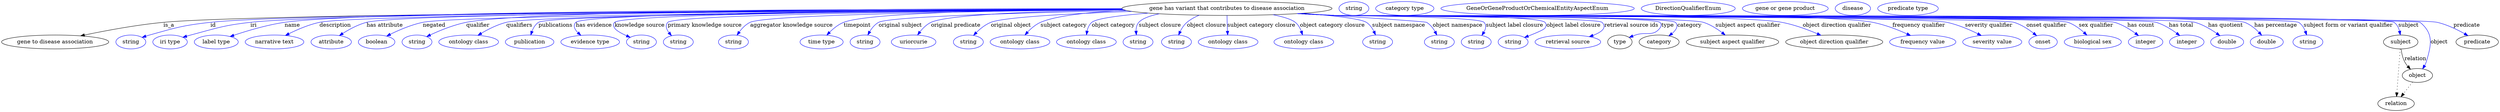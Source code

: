 digraph {
	graph [bb="0,0,6425.4,283"];
	node [label="\N"];
	"gene has variant that contributes to disease association"	[height=0.5,
		label="gene has variant that contributes to disease association",
		pos="3152.8,265",
		width=7.5104];
	"gene to disease association"	[height=0.5,
		pos="137.79,178",
		width=3.8274];
	"gene has variant that contributes to disease association" -> "gene to disease association"	[label=is_a,
		lp="429.79,221.5",
		pos="e,203.08,193.9 2883.9,263.09 2242.1,260.55 656.31,252.01 415.79,229 346.48,222.37 268.54,207.72 212.86,195.98"];
	id	[color=blue,
		height=0.5,
		label=string,
		pos="331.79,178",
		width=1.0652];
	"gene has variant that contributes to disease association" -> id	[color=blue,
		label=id,
		lp="543.79,221.5",
		pos="e,360.78,189.97 2883.4,263.36 2262.2,261.44 764.8,254.25 536.79,229 465.92,221.15 448.43,215.28 379.79,196 376.68,195.13 373.48,\
194.16 370.29,193.14",
		style=solid];
	iri	[color=blue,
		height=0.5,
		label="iri type",
		pos="432.79,178",
		width=1.2277];
	"gene has variant that contributes to disease association" -> iri	[color=blue,
		label=iri,
		lp="647.79,221.5",
		pos="e,465.72,190.12 2883.4,263.25 2280.4,261.14 857.49,253.6 639.79,229 570.23,221.14 553.42,214.05 485.79,196 482.42,195.1 478.94,194.12 \
475.46,193.09",
		style=solid];
	name	[color=blue,
		height=0.5,
		label="label type",
		pos="551.79,178",
		width=1.5707];
	"gene has variant that contributes to disease association" -> name	[color=blue,
		label=name,
		lp="747.79,221.5",
		pos="e,587.25,192.05 2882.6,264.09 2294.8,263.71 935.76,259.5 727.79,229 682.25,222.32 631.89,207.19 596.74,195.31",
		style=solid];
	description	[color=blue,
		height=0.5,
		label="narrative text",
		pos="701.79,178",
		width=2.0943];
	"gene has variant that contributes to disease association" -> description	[color=blue,
		label=description,
		lp="857.29,221.5",
		pos="e,729.57,194.8 2884.2,262.8 2291.5,259.76 916.11,250.43 816.79,229 789.42,223.09 760.52,210.5 738.54,199.43",
		style=solid];
	"has attribute"	[color=blue,
		height=0.5,
		label=attribute,
		pos="846.79,178",
		width=1.4443];
	"gene has variant that contributes to disease association" -> "has attribute"	[color=blue,
		label="has attribute",
		lp="984.79,221.5",
		pos="e,867.94,194.54 2883.6,263.2 2313.8,261.04 1030.1,253.48 937.79,229 915.83,223.18 893.43,210.97 876.36,200.08",
		style=solid];
	negated	[color=blue,
		height=0.5,
		label=boolean,
		pos="963.79,178",
		width=1.2999];
	"gene has variant that contributes to disease association" -> negated	[color=blue,
		label=negated,
		lp="1110.8,221.5",
		pos="e,989.55,193.34 2885.5,262.19 2345.5,258.16 1168.3,247.34 1081.8,229 1052.5,222.8 1021.4,209.31 998.53,197.91",
		style=solid];
	qualifier	[color=blue,
		height=0.5,
		label=string,
		pos="1066.8,178",
		width=1.0652];
	"gene has variant that contributes to disease association" -> qualifier	[color=blue,
		label=qualifier,
		lp="1223.8,221.5",
		pos="e,1091.8,191.93 2882.1,264.51 2383.1,264.65 1354.5,260.99 1193.8,229 1161,222.48 1125.8,207.97 1100.8,196.26",
		style=solid];
	qualifiers	[color=blue,
		height=0.5,
		label="ontology class",
		pos="1199.8,178",
		width=2.1304];
	"gene has variant that contributes to disease association" -> qualifiers	[color=blue,
		label=qualifiers,
		lp="1330.3,221.5",
		pos="e,1223.7,195.25 2885.6,262.15 2390.1,258.28 1372.2,248.05 1296.8,229 1274.1,223.27 1250.7,211.44 1232.6,200.72",
		style=solid];
	publications	[color=blue,
		height=0.5,
		label=publication,
		pos="1356.8,178",
		width=1.7332];
	"gene has variant that contributes to disease association" -> publications	[color=blue,
		label=publications,
		lp="1423.8,221.5",
		pos="e,1359.8,195.98 2884.9,262.35 2397,258.85 1410.8,249.28 1379.8,229 1371.7,223.68 1366.4,214.69 1362.9,205.79",
		style=solid];
	"has evidence"	[color=blue,
		height=0.5,
		label="evidence type",
		pos="1512.8,178",
		width=2.0943];
	"gene has variant that contributes to disease association" -> "has evidence"	[color=blue,
		label="has evidence",
		lp="1522.3,221.5",
		pos="e,1488.7,195.2 2883.5,263.16 2415.6,261.05 1500,253.76 1475.8,229 1467.8,220.84 1472.7,210.89 1481.3,202.03",
		style=solid];
	"knowledge source"	[color=blue,
		height=0.5,
		label=string,
		pos="1644.8,178",
		width=1.0652];
	"gene has variant that contributes to disease association" -> "knowledge source"	[color=blue,
		label="knowledge source",
		lp="1640.3,221.5",
		pos="e,1615.9,190.05 2884.2,262.78 2439.9,260.11 1598.3,252.03 1575.8,229 1571.1,224.23 1572.3,219.68 1575.8,214 1579.6,207.77 1592.7,\
200.51 1606.4,194.22",
		style=solid];
	"primary knowledge source"	[color=blue,
		height=0.5,
		label=string,
		pos="1739.8,178",
		width=1.0652];
	"gene has variant that contributes to disease association" -> "primary knowledge source"	[color=blue,
		label="primary knowledge source",
		lp="1807.8,221.5",
		pos="e,1722.2,194.41 2885.3,262.18 2474.5,258.74 1733,249.67 1712.8,229 1705.3,221.36 1709,211.23 1715.7,202.1",
		style=solid];
	"aggregator knowledge source"	[color=blue,
		height=0.5,
		label=string,
		pos="1881.8,178",
		width=1.0652];
	"gene has variant that contributes to disease association" -> "aggregator knowledge source"	[color=blue,
		label="aggregator knowledge source",
		lp="2031.3,221.5",
		pos="e,1891,195.76 2886.3,261.86 2538.1,258.26 1967.4,249.29 1924.8,229 1913.4,223.59 1903.9,213.62 1896.7,204",
		style=solid];
	timepoint	[color=blue,
		height=0.5,
		label="time type",
		pos="2108.8,178",
		width=1.5346];
	"gene has variant that contributes to disease association" -> timepoint	[color=blue,
		label=timepoint,
		lp="2200.8,221.5",
		pos="e,2122.3,195.81 2883,263.71 2613.7,261.92 2230.8,254.79 2165.8,229 2151.9,223.51 2139.2,213.1 2129.3,203.2",
		style=solid];
	"original subject"	[color=blue,
		height=0.5,
		label=string,
		pos="2220.8,178",
		width=1.0652];
	"gene has variant that contributes to disease association" -> "original subject"	[color=blue,
		label="original subject",
		lp="2311.8,221.5",
		pos="e,2227.8,196.12 2895,259.53 2640,254.25 2283.7,244.22 2255.8,229 2246,223.67 2238.4,214.3 2232.8,205.1",
		style=solid];
	"original predicate"	[color=blue,
		height=0.5,
		label=uriorcurie,
		pos="2345.8,178",
		width=1.5887];
	"gene has variant that contributes to disease association" -> "original predicate"	[color=blue,
		label="original predicate",
		lp="2454.3,221.5",
		pos="e,2356,196.19 2886.6,261.8 2684.9,258.45 2435.3,250.05 2390.8,229 2379.4,223.59 2369.5,213.81 2362,204.33",
		style=solid];
	"original object"	[color=blue,
		height=0.5,
		label=string,
		pos="2486.8,178",
		width=1.0652];
	"gene has variant that contributes to disease association" -> "original object"	[color=blue,
		label="original object",
		lp="2596.3,221.5",
		pos="e,2500.2,195.21 2908,257.34 2754.2,251.87 2578.8,242.74 2544.8,229 2530.6,223.28 2517.5,212.64 2507.4,202.64",
		style=solid];
	"subject category"	[color=blue,
		height=0.5,
		label="ontology class",
		pos="2619.8,178",
		width=2.1304];
	"gene has variant that contributes to disease association" -> "subject category"	[color=blue,
		label="subject category",
		lp="2732.3,221.5",
		pos="e,2632.6,196.1 2891.7,260.32 2801.5,255.79 2713.1,246.73 2672.8,229 2660,223.37 2648.4,213.29 2639.3,203.65",
		style=solid];
	"object category"	[color=blue,
		height=0.5,
		label="ontology class",
		pos="2790.8,178",
		width=2.1304];
	"gene has variant that contributes to disease association" -> "object category"	[color=blue,
		label="object category",
		lp="2860.3,221.5",
		pos="e,2790.9,196.46 2950.9,253.01 2881.2,247.43 2817.3,239.55 2804.8,229 2798.1,223.39 2794.5,214.89 2792.6,206.47",
		style=solid];
	"subject closure"	[color=blue,
		height=0.5,
		label=string,
		pos="2923.8,178",
		width=1.0652];
	"gene has variant that contributes to disease association" -> "subject closure"	[color=blue,
		label="subject closure",
		lp="2980.3,221.5",
		pos="e,2919.4,196.33 2978.6,251.17 2954.3,246.06 2934.7,238.93 2925.8,229 2920.3,222.89 2918.6,214.51 2918.6,206.35",
		style=solid];
	"object closure"	[color=blue,
		height=0.5,
		label=string,
		pos="3022.8,178",
		width=1.0652];
	"gene has variant that contributes to disease association" -> "object closure"	[color=blue,
		label="object closure",
		lp="3099.8,221.5",
		pos="e,3028.3,195.95 3081.5,247.63 3070.1,242.89 3059,236.8 3049.8,229 3042.3,222.71 3036.6,213.82 3032.4,205.29",
		style=solid];
	"subject category closure"	[color=blue,
		height=0.5,
		label="ontology class",
		pos="3155.8,178",
		width=2.1304];
	"gene has variant that contributes to disease association" -> "subject category closure"	[color=blue,
		label="subject category closure",
		lp="3241.3,221.5",
		pos="e,3154.7,196.08 3153,246.87 3153.1,237.21 3153.4,224.93 3153.8,214 3153.9,211.45 3154,208.79 3154.1,206.13",
		style=solid];
	"object category closure"	[color=blue,
		height=0.5,
		label="ontology class",
		pos="3350.8,178",
		width=2.1304];
	"gene has variant that contributes to disease association" -> "object category closure"	[color=blue,
		label="object category closure",
		lp="3424.3,221.5",
		pos="e,3347.4,196.34 3271.5,248.74 3296.7,243.62 3318.7,237.09 3328.8,229 3336,223.2 3340.9,214.54 3344.2,206.05",
		style=solid];
	"subject namespace"	[color=blue,
		height=0.5,
		label=string,
		pos="3540.8,178",
		width=1.0652];
	"gene has variant that contributes to disease association" -> "subject namespace"	[color=blue,
		label="subject namespace",
		lp="3594.8,221.5",
		pos="e,3535.4,196.3 3348,252.53 3424.1,246.63 3496.8,238.64 3511.8,229 3520.3,223.5 3526.7,214.52 3531.2,205.68",
		style=solid];
	"object namespace"	[color=blue,
		height=0.5,
		label=string,
		pos="3699.8,178",
		width=1.0652];
	"gene has variant that contributes to disease association" -> "object namespace"	[color=blue,
		label="object namespace",
		lp="3746.8,221.5",
		pos="e,3693.4,195.98 3341.6,252.1 3486.7,242.8 3663.2,231.11 3666.8,229 3676.2,223.5 3683.5,214.1 3688.7,204.93",
		style=solid];
	"subject label closure"	[color=blue,
		height=0.5,
		label=string,
		pos="3794.8,178",
		width=1.0652];
	"gene has variant that contributes to disease association" -> "subject label closure"	[color=blue,
		label="subject label closure",
		lp="3893.8,221.5",
		pos="e,3809.3,195.13 3342.2,252.15 3372.5,250.36 3403.5,248.58 3432.8,247 3454,245.86 3800.1,244.37 3814.8,229 3821.5,222 3819.5,212.49 \
3814.7,203.64",
		style=solid];
	"object label closure"	[color=blue,
		height=0.5,
		label=string,
		pos="3889.8,178",
		width=1.0652];
	"gene has variant that contributes to disease association" -> "object label closure"	[color=blue,
		label="object label closure",
		lp="4045.3,221.5",
		pos="e,3919.1,189.71 3339.5,251.95 3370.7,250.15 3402.6,248.42 3432.8,247 3462.7,245.59 3951,250.54 3971.8,229 3976.4,224.21 3975.5,219.56 \
3971.8,214 3969.1,209.87 3948.5,201.11 3928.7,193.39",
		style=solid];
	"retrieval source ids"	[color=blue,
		height=0.5,
		label="retrieval source",
		pos="4030.8,178",
		width=2.347];
	"gene has variant that contributes to disease association" -> "retrieval source ids"	[color=blue,
		label="retrieval source ids",
		lp="4194.3,221.5",
		pos="e,4086,191.72 3338,251.85 3369.6,250.04 3402.1,248.33 3432.8,247 3451.8,246.17 4105.5,242.65 4118.8,229 4132.6,214.79 4117.2,203.39 \
4095.5,195.09",
		style=solid];
	type	[height=0.5,
		pos="4164.8,178",
		width=0.86659];
	"gene has variant that contributes to disease association" -> type	[color=blue,
		label=type,
		lp="4287.8,221.5",
		pos="e,4188.9,189.52 3336.9,251.8 3368.8,249.97 3401.8,248.28 3432.8,247 3456,246.05 4251.6,245.58 4267.8,229 4272.5,224.24 4271.8,219.33 \
4267.8,214 4250.6,191.06 4232.9,205.51 4205.8,196 4203.4,195.15 4200.9,194.24 4198.4,193.29",
		style=solid];
	category	[height=0.5,
		pos="4265.8,178",
		width=1.4263];
	"gene has variant that contributes to disease association" -> category	[color=blue,
		label=category,
		lp="4344.3,221.5",
		pos="e,4291,193.73 3336.5,251.79 3368.6,249.96 3401.6,248.27 3432.8,247 3457.1,246.01 4290.8,246.37 4307.8,229 4316.7,219.94 4309.8,209.25 \
4299.2,200.09",
		style=solid];
	"subject aspect qualifier"	[height=0.5,
		pos="4453.8,178",
		width=3.3039];
	"gene has variant that contributes to disease association" -> "subject aspect qualifier"	[color=blue,
		label="subject aspect qualifier",
		lp="4494.3,221.5",
		pos="e,4435.3,195.96 3336.5,251.75 3368.6,249.92 3401.6,248.24 3432.8,247 3485.4,244.91 4329.6,244.88 4379.8,229 4397,223.55 4413.9,212.71 \
4427.2,202.51",
		style=solid];
	"object direction qualifier"	[height=0.5,
		pos="4715.8,178",
		width=3.4664];
	"gene has variant that contributes to disease association" -> "object direction qualifier"	[color=blue,
		label="object direction qualifier",
		lp="4722.8,221.5",
		pos="e,4681.7,195.41 3335.7,251.71 3368.1,249.87 3401.4,248.2 3432.8,247 3560.4,242.13 4456.3,252.66 4581.8,229 4613.1,223.1 4646.6,210.58 \
4672.3,199.55",
		style=solid];
	"frequency qualifier"	[color=blue,
		height=0.5,
		label="frequency value",
		pos="4943.8,178",
		width=2.3651];
	"gene has variant that contributes to disease association" -> "frequency qualifier"	[color=blue,
		label="frequency qualifier",
		lp="4933.8,221.5",
		pos="e,4912.4,194.82 3335,251.68 3367.5,249.84 3401.2,248.17 3432.8,247 3586.3,241.35 4664,258.21 4814.8,229 4845.5,223.04 4878.4,210.19 \
4903.3,199.01",
		style=solid];
	"severity qualifier"	[color=blue,
		height=0.5,
		label="severity value",
		pos="5122.8,178",
		width=2.1123];
	"gene has variant that contributes to disease association" -> "severity qualifier"	[color=blue,
		label="severity qualifier",
		lp="5113.8,221.5",
		pos="e,5094.5,194.83 3334.6,251.66 3367.3,249.81 3401,248.15 3432.8,247 3520.1,243.85 4920.3,247.02 5005.8,229 5033.6,223.14 5063,210.55 \
5085.4,199.47",
		style=solid];
	"onset qualifier"	[color=blue,
		height=0.5,
		label=onset,
		pos="5252.8,178",
		width=1.011];
	"gene has variant that contributes to disease association" -> "onset qualifier"	[color=blue,
		label="onset qualifier",
		lp="5261.3,221.5",
		pos="e,5236.4,194.3 3334.2,251.65 3367,249.8 3400.9,248.13 3432.8,247 3481.3,245.28 5132.5,243.44 5178.8,229 5197.1,223.3 5214.9,211.48 \
5228.5,200.77",
		style=solid];
	"sex qualifier"	[color=blue,
		height=0.5,
		label="biological sex",
		pos="5380.8,178",
		width=2.0401];
	"gene has variant that contributes to disease association" -> "sex qualifier"	[color=blue,
		label="sex qualifier",
		lp="5388.8,221.5",
		pos="e,5365.5,195.74 3334.2,251.63 3367,249.78 3400.9,248.12 3432.8,247 3485.1,245.16 5267.4,246.27 5316.8,229 5332.3,223.59 5346.9,212.79 \
5358.2,202.61",
		style=solid];
	"has count"	[color=blue,
		height=0.5,
		label=integer,
		pos="5516.8,178",
		width=1.2277];
	"gene has variant that contributes to disease association" -> "has count"	[color=blue,
		label="has count",
		lp="5504.8,221.5",
		pos="e,5498.5,194.56 3334.2,251.61 3367,249.77 3400.9,248.11 3432.8,247 3488.4,245.06 5383.3,244.59 5436.8,229 5456.2,223.33 5475.6,211.46 \
5490.4,200.71",
		style=solid];
	"has total"	[color=blue,
		height=0.5,
		label=integer,
		pos="5622.8,178",
		width=1.2277];
	"gene has variant that contributes to disease association" -> "has total"	[color=blue,
		label="has total",
		lp="5608.3,221.5",
		pos="e,5604.8,194.56 3333.8,251.62 3366.8,249.77 3400.8,248.11 3432.8,247 3491.4,244.97 5487.5,245.57 5543.8,229 5563.1,223.33 5582.1,\
211.46 5596.7,200.71",
		style=solid];
	"has quotient"	[color=blue,
		height=0.5,
		label=double,
		pos="5726.8,178",
		width=1.1735];
	"gene has variant that contributes to disease association" -> "has quotient"	[color=blue,
		label="has quotient",
		lp="5722.8,221.5",
		pos="e,5708.1,194.33 3333.8,251.61 3366.8,249.76 3400.8,248.1 3432.8,247 3494.2,244.89 5584.7,245.69 5643.8,229 5664,223.31 5684.1,211.32 \
5699.6,200.51",
		style=solid];
	"has percentage"	[color=blue,
		height=0.5,
		label=double,
		pos="5828.8,178",
		width=1.1735];
	"gene has variant that contributes to disease association" -> "has percentage"	[color=blue,
		label="has percentage",
		lp="5851.8,221.5",
		pos="e,5815.8,195.46 3333.8,251.6 3366.8,249.75 3400.8,248.09 3432.8,247 3497.7,244.78 5711.1,252.12 5771.8,229 5785.9,223.62 5798.8,\
213.02 5808.8,202.96",
		style=solid];
	"subject form or variant qualifier"	[color=blue,
		height=0.5,
		label=string,
		pos="5934.8,178",
		width=1.0652];
	"gene has variant that contributes to disease association" -> "subject form or variant qualifier"	[color=blue,
		label="subject form or variant qualifier",
		lp="6038.3,221.5",
		pos="e,5931.5,196.05 3333.8,251.59 3366.8,249.74 3400.8,248.09 3432.8,247 3467.2,245.83 5881.7,247.44 5910.8,229 5919.1,223.7 5924.7,\
214.59 5928.3,205.59",
		style=solid];
	subject	[height=0.5,
		pos="6173.8,178",
		width=1.2277];
	"gene has variant that contributes to disease association" -> subject	[color=blue,
		label=subject,
		lp="6193.8,221.5",
		pos="e,6172.8,196.36 3333.5,251.59 3366.5,249.73 3400.7,248.08 3432.8,247 3470.6,245.73 6126.1,251.13 6156.8,229 6164.2,223.68 6168.4,\
214.98 6170.8,206.31",
		style=solid];
	object	[height=0.5,
		pos="6216.8,91",
		width=1.0832];
	"gene has variant that contributes to disease association" -> object	[color=blue,
		label=object,
		lp="6272.8,178",
		pos="e,6230.2,108.09 3333.5,251.59 3366.5,249.73 3400.7,248.08 3432.8,247 3452.2,246.35 6208.9,241.45 6223.8,229 6259,199.52 6252.9,170.96 \
6239.8,127 6238.8,123.55 6237.3,120.13 6235.5,116.85",
		style=solid];
	predicate	[height=0.5,
		pos="6370.8,178",
		width=1.5165];
	"gene has variant that contributes to disease association" -> predicate	[color=blue,
		label=predicate,
		lp="6343.8,221.5",
		pos="e,6347,194.38 3333.5,251.59 3366.5,249.73 3400.7,248.08 3432.8,247 3511.5,244.36 6191.1,246.89 6267.8,229 6292.7,223.19 6318.6,210.6 \
6338.2,199.5",
		style=solid];
	association_type	[color=blue,
		height=0.5,
		label=string,
		pos="3479.8,265",
		width=1.0652];
	association_category	[color=blue,
		height=0.5,
		label="category type",
		pos="3610.8,265",
		width=2.0762];
	"gene to disease or phenotypic feature association_subject aspect qualifier"	[color=blue,
		height=0.5,
		label=GeneOrGeneProductOrChemicalEntityAspectEnum,
		pos="3952.8,265",
		width=6.9147];
	"gene to disease or phenotypic feature association_object direction qualifier"	[color=blue,
		height=0.5,
		label=DirectionQualifierEnum,
		pos="4340.8,265",
		width=3.358];
	subject -> object	[label=relation,
		lp="6211.8,134.5",
		pos="e,6198.9,107.23 6174.9,159.55 6176.1,149.57 6178.6,137.07 6183.8,127 6186,122.68 6188.9,118.52 6192.1,114.66"];
	relation	[height=0.5,
		pos="6161.8,18",
		width=1.2999];
	subject -> relation	[pos="e,6163.1,36.188 6172.5,159.79 6170.4,132.48 6166.3,78.994 6163.9,46.38",
		style=dotted];
	"gene has variant that contributes to disease association_subject"	[color=blue,
		height=0.5,
		label="gene or gene product",
		pos="4589.8,265",
		width=3.0692];
	object -> relation	[pos="e,6174.6,35.54 6204.3,73.889 6197.4,64.939 6188.6,53.617 6180.8,43.584",
		style=dotted];
	"gene has variant that contributes to disease association_object"	[color=blue,
		height=0.5,
		label=disease,
		pos="4763.8,265",
		width=1.2638];
	"gene has variant that contributes to disease association_predicate"	[color=blue,
		height=0.5,
		label="predicate type",
		pos="4904.8,265",
		width=2.1665];
}
